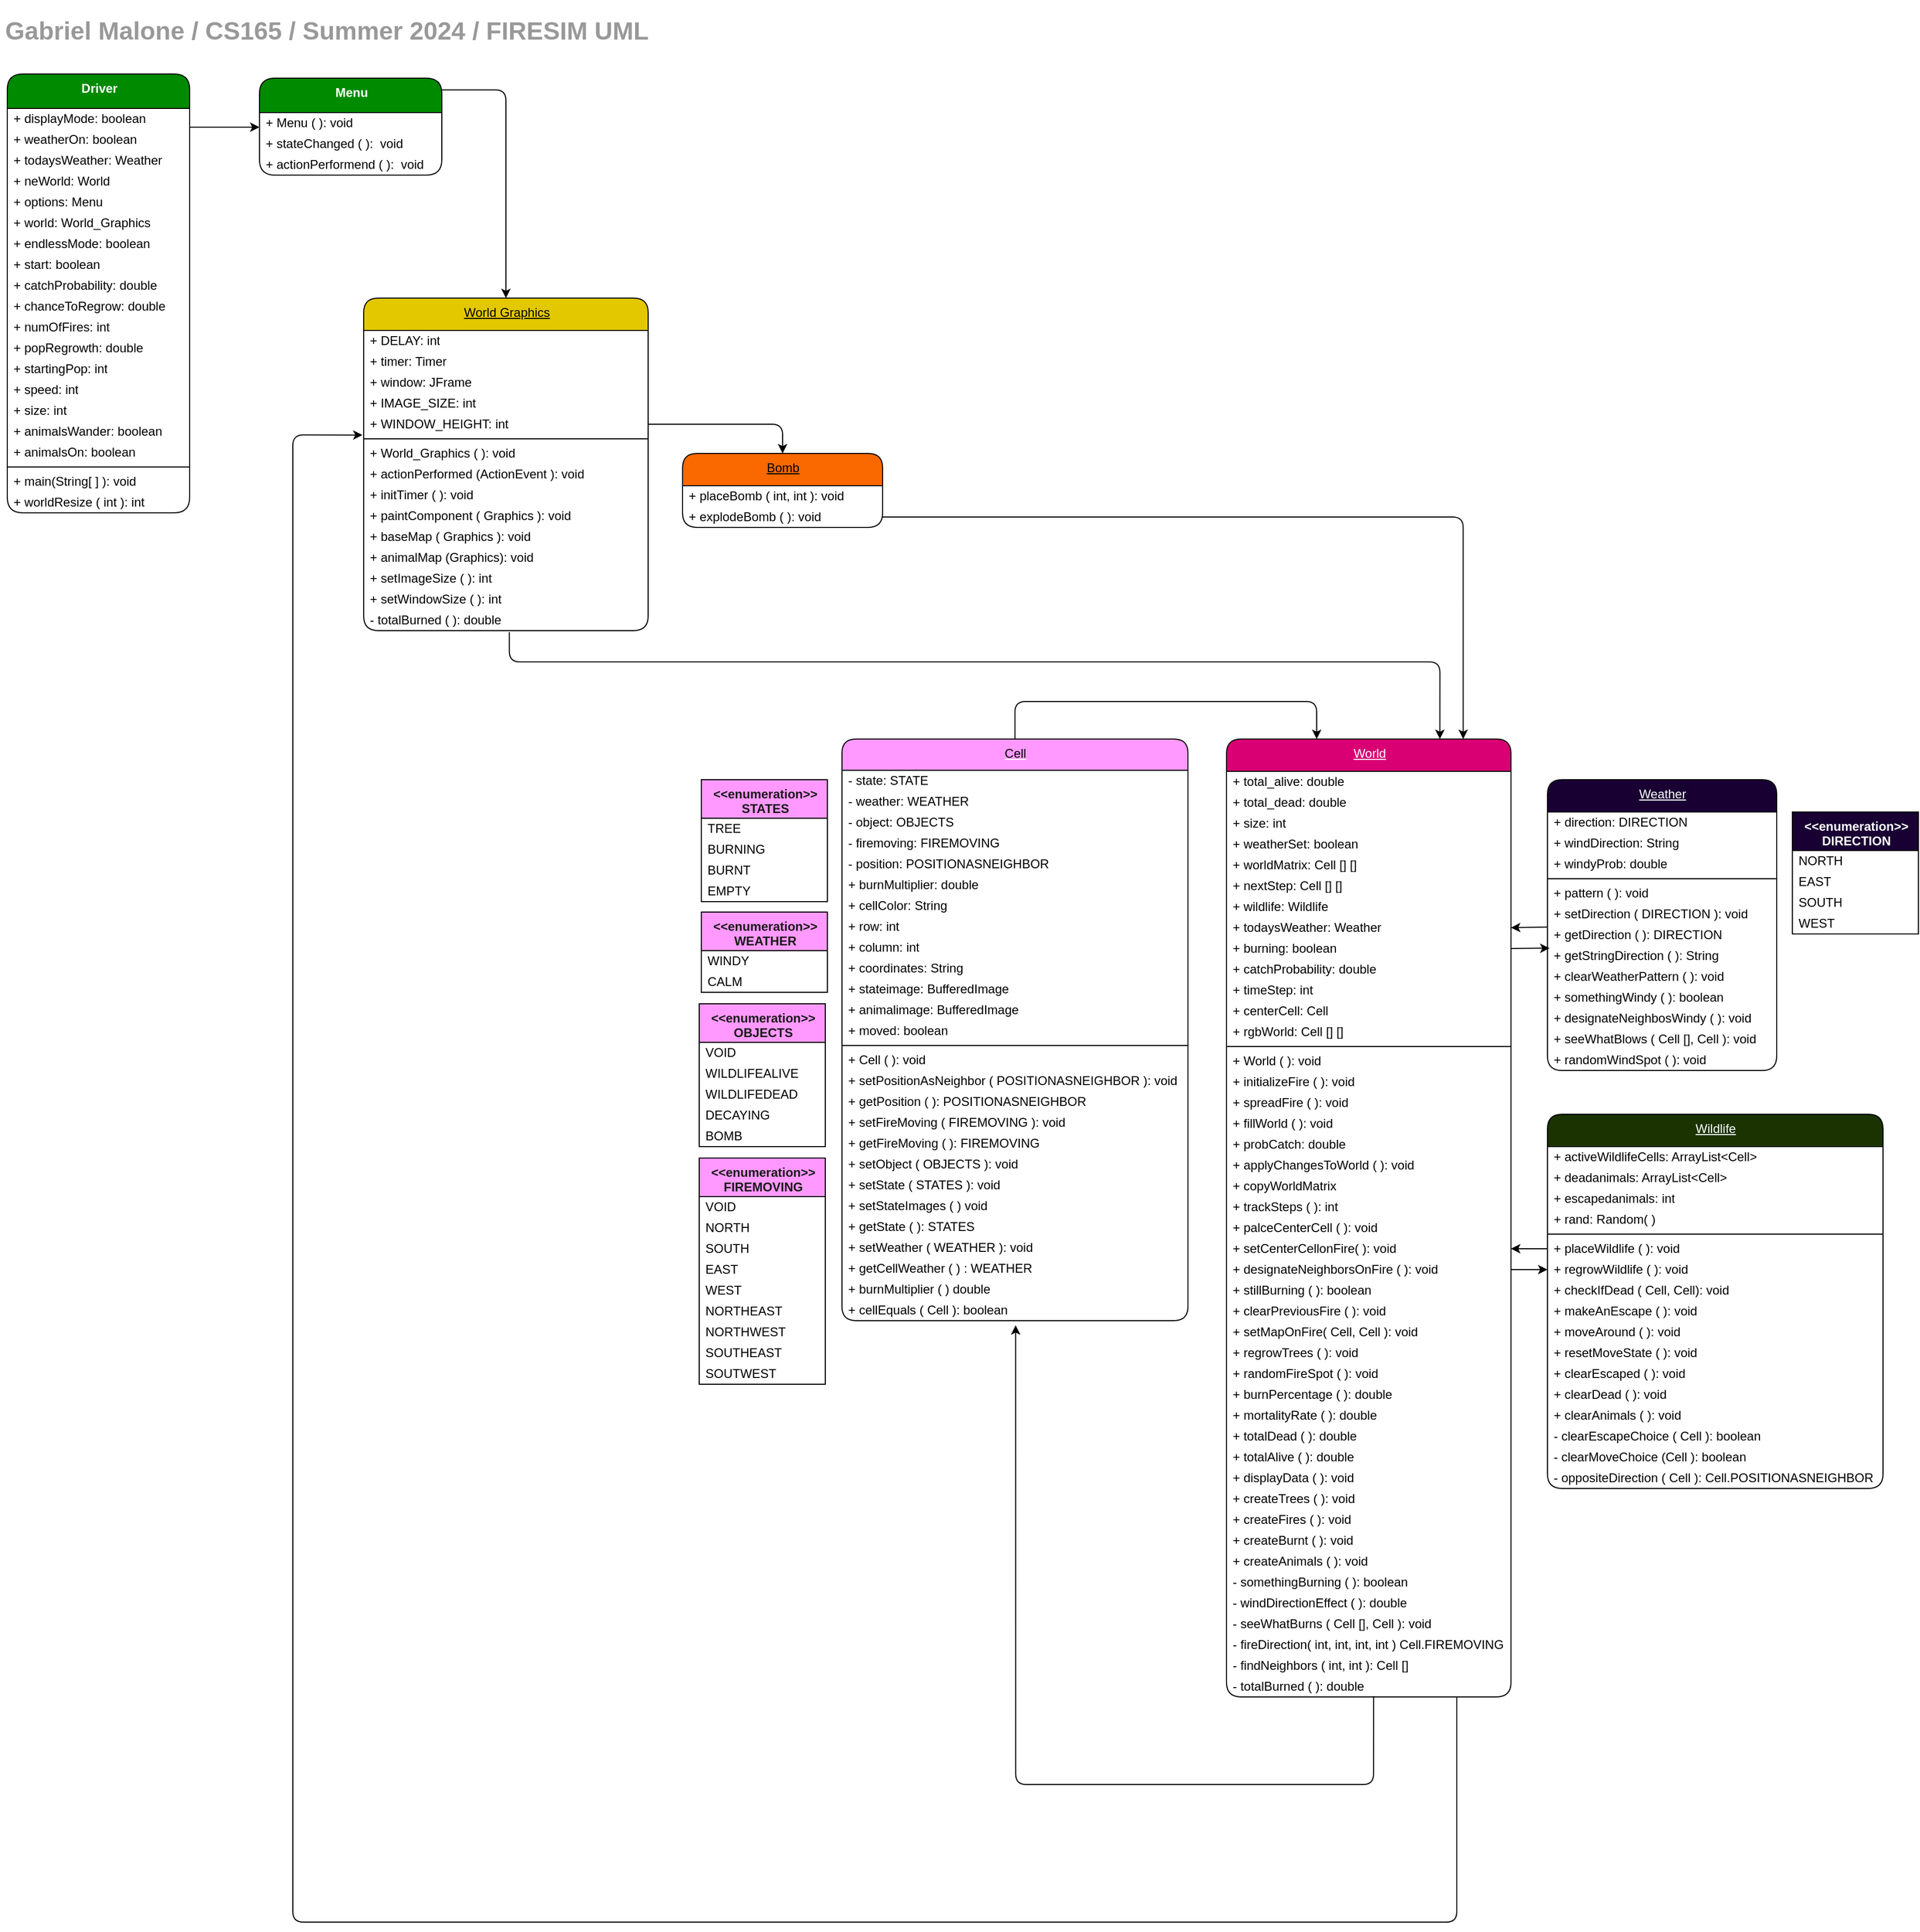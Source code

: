 <mxfile>
    <diagram id="UaGBfOgOZmbS1fEzo6CH" name="Page-1">
        <mxGraphModel dx="3282" dy="2104" grid="0" gridSize="9" guides="1" tooltips="1" connect="1" arrows="1" fold="1" page="1" pageScale="1" pageWidth="2500" pageHeight="2500" background="none" math="0" shadow="0">
            <root>
                <mxCell id="0"/>
                <mxCell id="1" parent="0"/>
                <mxCell id="286" style="edgeStyle=orthogonalEdgeStyle;html=1;strokeColor=default;elbow=vertical;" parent="1" source="22" target="140" edge="1">
                    <mxGeometry relative="1" as="geometry">
                        <Array as="points">
                            <mxPoint x="561" y="138"/>
                            <mxPoint x="561" y="138"/>
                        </Array>
                    </mxGeometry>
                </mxCell>
                <mxCell id="22" value="&lt;b&gt;Driver&lt;/b&gt;" style="swimlane;fontStyle=0;align=center;verticalAlign=top;childLayout=stackLayout;horizontal=1;startSize=33;horizontalStack=0;resizeParent=1;resizeParentMax=0;resizeLast=0;collapsible=0;marginBottom=0;html=1;fillColor=#008a00;fontColor=#ffffff;strokeColor=default;rounded=1;" parent="1" vertex="1">
                    <mxGeometry x="373" y="87" width="175" height="421" as="geometry"/>
                </mxCell>
                <mxCell id="545" value="+ displayMode: boolean" style="text;html=1;strokeColor=none;fillColor=none;align=left;verticalAlign=middle;spacingLeft=4;spacingRight=4;overflow=hidden;rotatable=0;points=[[0,0.5],[1,0.5]];portConstraint=eastwest;" parent="22" vertex="1">
                    <mxGeometry y="33" width="175" height="20" as="geometry"/>
                </mxCell>
                <mxCell id="549" value="+ weatherOn: boolean" style="text;html=1;strokeColor=none;fillColor=none;align=left;verticalAlign=middle;spacingLeft=4;spacingRight=4;overflow=hidden;rotatable=0;points=[[0,0.5],[1,0.5]];portConstraint=eastwest;" parent="22" vertex="1">
                    <mxGeometry y="53" width="175" height="20" as="geometry"/>
                </mxCell>
                <mxCell id="565" value="+ todaysWeather: Weather" style="text;html=1;strokeColor=none;fillColor=none;align=left;verticalAlign=middle;spacingLeft=4;spacingRight=4;overflow=hidden;rotatable=0;points=[[0,0.5],[1,0.5]];portConstraint=eastwest;" parent="22" vertex="1">
                    <mxGeometry y="73" width="175" height="20" as="geometry"/>
                </mxCell>
                <mxCell id="563" value="+ neWorld: World" style="text;html=1;strokeColor=none;fillColor=none;align=left;verticalAlign=middle;spacingLeft=4;spacingRight=4;overflow=hidden;rotatable=0;points=[[0,0.5],[1,0.5]];portConstraint=eastwest;" parent="22" vertex="1">
                    <mxGeometry y="93" width="175" height="20" as="geometry"/>
                </mxCell>
                <mxCell id="564" value="+ options: Menu" style="text;html=1;strokeColor=none;fillColor=none;align=left;verticalAlign=middle;spacingLeft=4;spacingRight=4;overflow=hidden;rotatable=0;points=[[0,0.5],[1,0.5]];portConstraint=eastwest;" parent="22" vertex="1">
                    <mxGeometry y="113" width="175" height="20" as="geometry"/>
                </mxCell>
                <mxCell id="562" value="+ world: World_Graphics" style="text;html=1;strokeColor=none;fillColor=none;align=left;verticalAlign=middle;spacingLeft=4;spacingRight=4;overflow=hidden;rotatable=0;points=[[0,0.5],[1,0.5]];portConstraint=eastwest;" parent="22" vertex="1">
                    <mxGeometry y="133" width="175" height="20" as="geometry"/>
                </mxCell>
                <mxCell id="550" value="+ endlessMode: boolean" style="text;html=1;strokeColor=none;fillColor=none;align=left;verticalAlign=middle;spacingLeft=4;spacingRight=4;overflow=hidden;rotatable=0;points=[[0,0.5],[1,0.5]];portConstraint=eastwest;" parent="22" vertex="1">
                    <mxGeometry y="153" width="175" height="20" as="geometry"/>
                </mxCell>
                <mxCell id="561" value="+ start: boolean" style="text;html=1;strokeColor=none;fillColor=none;align=left;verticalAlign=middle;spacingLeft=4;spacingRight=4;overflow=hidden;rotatable=0;points=[[0,0.5],[1,0.5]];portConstraint=eastwest;" parent="22" vertex="1">
                    <mxGeometry y="173" width="175" height="20" as="geometry"/>
                </mxCell>
                <mxCell id="560" value="+ catchProbability: double" style="text;html=1;strokeColor=none;fillColor=none;align=left;verticalAlign=middle;spacingLeft=4;spacingRight=4;overflow=hidden;rotatable=0;points=[[0,0.5],[1,0.5]];portConstraint=eastwest;" parent="22" vertex="1">
                    <mxGeometry y="193" width="175" height="20" as="geometry"/>
                </mxCell>
                <mxCell id="559" value="+ chanceToRegrow: double" style="text;html=1;strokeColor=none;fillColor=none;align=left;verticalAlign=middle;spacingLeft=4;spacingRight=4;overflow=hidden;rotatable=0;points=[[0,0.5],[1,0.5]];portConstraint=eastwest;" parent="22" vertex="1">
                    <mxGeometry y="213" width="175" height="20" as="geometry"/>
                </mxCell>
                <mxCell id="558" value="+ numOfFires: int" style="text;html=1;strokeColor=none;fillColor=none;align=left;verticalAlign=middle;spacingLeft=4;spacingRight=4;overflow=hidden;rotatable=0;points=[[0,0.5],[1,0.5]];portConstraint=eastwest;" parent="22" vertex="1">
                    <mxGeometry y="233" width="175" height="20" as="geometry"/>
                </mxCell>
                <mxCell id="557" value="+ popRegrowth: double" style="text;html=1;strokeColor=none;fillColor=none;align=left;verticalAlign=middle;spacingLeft=4;spacingRight=4;overflow=hidden;rotatable=0;points=[[0,0.5],[1,0.5]];portConstraint=eastwest;" parent="22" vertex="1">
                    <mxGeometry y="253" width="175" height="20" as="geometry"/>
                </mxCell>
                <mxCell id="556" value="+ startingPop: int" style="text;html=1;strokeColor=none;fillColor=none;align=left;verticalAlign=middle;spacingLeft=4;spacingRight=4;overflow=hidden;rotatable=0;points=[[0,0.5],[1,0.5]];portConstraint=eastwest;" parent="22" vertex="1">
                    <mxGeometry y="273" width="175" height="20" as="geometry"/>
                </mxCell>
                <mxCell id="555" value="+ speed: int" style="text;html=1;strokeColor=none;fillColor=none;align=left;verticalAlign=middle;spacingLeft=4;spacingRight=4;overflow=hidden;rotatable=0;points=[[0,0.5],[1,0.5]];portConstraint=eastwest;" parent="22" vertex="1">
                    <mxGeometry y="293" width="175" height="20" as="geometry"/>
                </mxCell>
                <mxCell id="554" value="+ size: int" style="text;html=1;strokeColor=none;fillColor=none;align=left;verticalAlign=middle;spacingLeft=4;spacingRight=4;overflow=hidden;rotatable=0;points=[[0,0.5],[1,0.5]];portConstraint=eastwest;" parent="22" vertex="1">
                    <mxGeometry y="313" width="175" height="20" as="geometry"/>
                </mxCell>
                <mxCell id="553" value="+ animalsWander: boolean" style="text;html=1;strokeColor=none;fillColor=none;align=left;verticalAlign=middle;spacingLeft=4;spacingRight=4;overflow=hidden;rotatable=0;points=[[0,0.5],[1,0.5]];portConstraint=eastwest;" parent="22" vertex="1">
                    <mxGeometry y="333" width="175" height="20" as="geometry"/>
                </mxCell>
                <mxCell id="551" value="+ animalsOn: boolean" style="text;html=1;strokeColor=none;fillColor=none;align=left;verticalAlign=middle;spacingLeft=4;spacingRight=4;overflow=hidden;rotatable=0;points=[[0,0.5],[1,0.5]];portConstraint=eastwest;" parent="22" vertex="1">
                    <mxGeometry y="353" width="175" height="20" as="geometry"/>
                </mxCell>
                <mxCell id="547" value="" style="line;strokeWidth=1;fillColor=none;align=left;verticalAlign=middle;spacingTop=-1;spacingLeft=3;spacingRight=3;rotatable=0;labelPosition=right;points=[];portConstraint=eastwest;" parent="22" vertex="1">
                    <mxGeometry y="373" width="175" height="8" as="geometry"/>
                </mxCell>
                <mxCell id="546" value="+ main(String[ ] ): void" style="text;html=1;strokeColor=none;fillColor=none;align=left;verticalAlign=middle;spacingLeft=4;spacingRight=4;overflow=hidden;rotatable=0;points=[[0,0.5],[1,0.5]];portConstraint=eastwest;" parent="22" vertex="1">
                    <mxGeometry y="381" width="175" height="20" as="geometry"/>
                </mxCell>
                <mxCell id="543" value="+ worldResize ( int ): int" style="text;html=1;strokeColor=none;fillColor=none;align=left;verticalAlign=middle;spacingLeft=4;spacingRight=4;overflow=hidden;rotatable=0;points=[[0,0.5],[1,0.5]];portConstraint=eastwest;" parent="22" vertex="1">
                    <mxGeometry y="401" width="175" height="20" as="geometry"/>
                </mxCell>
                <mxCell id="284" style="edgeStyle=orthogonalEdgeStyle;html=1;strokeColor=default;elbow=vertical;exitX=0.997;exitY=0.121;exitDx=0;exitDy=0;exitPerimeter=0;entryX=0.5;entryY=0;entryDx=0;entryDy=0;" parent="1" source="140" target="405" edge="1">
                    <mxGeometry relative="1" as="geometry">
                        <mxPoint x="1049" y="237" as="targetPoint"/>
                        <Array as="points">
                            <mxPoint x="852" y="102"/>
                        </Array>
                    </mxGeometry>
                </mxCell>
                <mxCell id="140" value="&lt;b&gt;Menu&lt;/b&gt;" style="swimlane;fontStyle=0;align=center;verticalAlign=top;childLayout=stackLayout;horizontal=1;startSize=33;horizontalStack=0;resizeParent=1;resizeParentMax=0;resizeLast=0;collapsible=0;marginBottom=0;html=1;fillColor=#008a00;fontColor=#ffffff;strokeColor=default;rounded=1;" parent="1" vertex="1">
                    <mxGeometry x="615" y="91" width="175" height="93" as="geometry"/>
                </mxCell>
                <mxCell id="141" value="+ Menu ( ): void" style="text;html=1;strokeColor=none;fillColor=none;align=left;verticalAlign=middle;spacingLeft=4;spacingRight=4;overflow=hidden;rotatable=0;points=[[0,0.5],[1,0.5]];portConstraint=eastwest;" parent="140" vertex="1">
                    <mxGeometry y="33" width="175" height="20" as="geometry"/>
                </mxCell>
                <mxCell id="144" value="+ stateChanged ( ):&amp;nbsp; void" style="text;html=1;strokeColor=none;fillColor=none;align=left;verticalAlign=middle;spacingLeft=4;spacingRight=4;overflow=hidden;rotatable=0;points=[[0,0.5],[1,0.5]];portConstraint=eastwest;" parent="140" vertex="1">
                    <mxGeometry y="53" width="175" height="20" as="geometry"/>
                </mxCell>
                <mxCell id="145" value="+ actionPerformend ( ):&amp;nbsp; void" style="text;html=1;strokeColor=none;fillColor=none;align=left;verticalAlign=middle;spacingLeft=4;spacingRight=4;overflow=hidden;rotatable=0;points=[[0,0.5],[1,0.5]];portConstraint=eastwest;" parent="140" vertex="1">
                    <mxGeometry y="73" width="175" height="20" as="geometry"/>
                </mxCell>
                <mxCell id="225" value="World" style="swimlane;fontStyle=4;align=center;verticalAlign=top;childLayout=stackLayout;horizontal=1;startSize=31;horizontalStack=0;resizeParent=1;resizeParentMax=0;resizeLast=0;collapsible=0;marginBottom=0;html=1;fillColor=#d80073;fontColor=#ffffff;strokeColor=default;rounded=1;" parent="1" vertex="1">
                    <mxGeometry x="1543" y="725" width="273" height="919" as="geometry"/>
                </mxCell>
                <mxCell id="232" value="+ total_alive: double" style="text;html=1;strokeColor=none;fillColor=none;align=left;verticalAlign=middle;spacingLeft=4;spacingRight=4;overflow=hidden;rotatable=0;points=[[0,0.5],[1,0.5]];portConstraint=eastwest;" parent="225" vertex="1">
                    <mxGeometry y="31" width="273" height="20" as="geometry"/>
                </mxCell>
                <mxCell id="233" value="+ total_dead: double" style="text;html=1;strokeColor=none;fillColor=none;align=left;verticalAlign=middle;spacingLeft=4;spacingRight=4;overflow=hidden;rotatable=0;points=[[0,0.5],[1,0.5]];portConstraint=eastwest;" parent="225" vertex="1">
                    <mxGeometry y="51" width="273" height="20" as="geometry"/>
                </mxCell>
                <mxCell id="234" value="+ size: int" style="text;html=1;strokeColor=none;fillColor=none;align=left;verticalAlign=middle;spacingLeft=4;spacingRight=4;overflow=hidden;rotatable=0;points=[[0,0.5],[1,0.5]];portConstraint=eastwest;" parent="225" vertex="1">
                    <mxGeometry y="71" width="273" height="20" as="geometry"/>
                </mxCell>
                <mxCell id="235" value="+ weatherSet: boolean" style="text;html=1;strokeColor=none;fillColor=none;align=left;verticalAlign=middle;spacingLeft=4;spacingRight=4;overflow=hidden;rotatable=0;points=[[0,0.5],[1,0.5]];portConstraint=eastwest;" parent="225" vertex="1">
                    <mxGeometry y="91" width="273" height="20" as="geometry"/>
                </mxCell>
                <mxCell id="236" value="+ worldMatrix: Cell [] []" style="text;html=1;strokeColor=none;fillColor=none;align=left;verticalAlign=middle;spacingLeft=4;spacingRight=4;overflow=hidden;rotatable=0;points=[[0,0.5],[1,0.5]];portConstraint=eastwest;" parent="225" vertex="1">
                    <mxGeometry y="111" width="273" height="20" as="geometry"/>
                </mxCell>
                <mxCell id="237" value="+ nextStep: Cell [] []" style="text;html=1;strokeColor=none;fillColor=none;align=left;verticalAlign=middle;spacingLeft=4;spacingRight=4;overflow=hidden;rotatable=0;points=[[0,0.5],[1,0.5]];portConstraint=eastwest;" parent="225" vertex="1">
                    <mxGeometry y="131" width="273" height="20" as="geometry"/>
                </mxCell>
                <mxCell id="244" value="+ wildlife: Wildlife" style="text;html=1;strokeColor=none;fillColor=none;align=left;verticalAlign=middle;spacingLeft=4;spacingRight=4;overflow=hidden;rotatable=0;points=[[0,0.5],[1,0.5]];portConstraint=eastwest;" parent="225" vertex="1">
                    <mxGeometry y="151" width="273" height="20" as="geometry"/>
                </mxCell>
                <mxCell id="243" value="+ todaysWeather: Weather" style="text;html=1;strokeColor=none;fillColor=none;align=left;verticalAlign=middle;spacingLeft=4;spacingRight=4;overflow=hidden;rotatable=0;points=[[0,0.5],[1,0.5]];portConstraint=eastwest;" parent="225" vertex="1">
                    <mxGeometry y="171" width="273" height="20" as="geometry"/>
                </mxCell>
                <mxCell id="242" value="+ burning: boolean" style="text;html=1;strokeColor=none;fillColor=none;align=left;verticalAlign=middle;spacingLeft=4;spacingRight=4;overflow=hidden;rotatable=0;points=[[0,0.5],[1,0.5]];portConstraint=eastwest;" parent="225" vertex="1">
                    <mxGeometry y="191" width="273" height="20" as="geometry"/>
                </mxCell>
                <mxCell id="241" value="+ catchProbability: double" style="text;html=1;strokeColor=none;fillColor=none;align=left;verticalAlign=middle;spacingLeft=4;spacingRight=4;overflow=hidden;rotatable=0;points=[[0,0.5],[1,0.5]];portConstraint=eastwest;" parent="225" vertex="1">
                    <mxGeometry y="211" width="273" height="20" as="geometry"/>
                </mxCell>
                <mxCell id="240" value="+ timeStep: int" style="text;html=1;strokeColor=none;fillColor=none;align=left;verticalAlign=middle;spacingLeft=4;spacingRight=4;overflow=hidden;rotatable=0;points=[[0,0.5],[1,0.5]];portConstraint=eastwest;" parent="225" vertex="1">
                    <mxGeometry y="231" width="273" height="20" as="geometry"/>
                </mxCell>
                <mxCell id="239" value="+ centerCell: Cell" style="text;html=1;strokeColor=none;fillColor=none;align=left;verticalAlign=middle;spacingLeft=4;spacingRight=4;overflow=hidden;rotatable=0;points=[[0,0.5],[1,0.5]];portConstraint=eastwest;" parent="225" vertex="1">
                    <mxGeometry y="251" width="273" height="20" as="geometry"/>
                </mxCell>
                <mxCell id="238" value="+ rgbWorld: Cell [] []" style="text;html=1;strokeColor=none;fillColor=none;align=left;verticalAlign=middle;spacingLeft=4;spacingRight=4;overflow=hidden;rotatable=0;points=[[0,0.5],[1,0.5]];portConstraint=eastwest;" parent="225" vertex="1">
                    <mxGeometry y="271" width="273" height="20" as="geometry"/>
                </mxCell>
                <mxCell id="227" value="" style="line;strokeWidth=1;fillColor=none;align=left;verticalAlign=middle;spacingTop=-1;spacingLeft=3;spacingRight=3;rotatable=0;labelPosition=right;points=[];portConstraint=eastwest;" parent="225" vertex="1">
                    <mxGeometry y="291" width="273" height="8" as="geometry"/>
                </mxCell>
                <mxCell id="228" value="+ World ( ): void" style="html=1;strokeColor=none;fillColor=none;align=left;verticalAlign=middle;spacingLeft=4;spacingRight=4;rotatable=0;points=[[0,0.5],[1,0.5]];resizeWidth=1;" parent="225" vertex="1">
                    <mxGeometry y="299" width="273" height="20" as="geometry"/>
                </mxCell>
                <mxCell id="246" value="+ initializeFire ( ): void" style="html=1;strokeColor=none;fillColor=none;align=left;verticalAlign=middle;spacingLeft=4;spacingRight=4;rotatable=0;points=[[0,0.5],[1,0.5]];resizeWidth=1;" parent="225" vertex="1">
                    <mxGeometry y="319" width="273" height="20" as="geometry"/>
                </mxCell>
                <mxCell id="247" value="+ spreadFire ( ): void" style="html=1;strokeColor=none;fillColor=none;align=left;verticalAlign=middle;spacingLeft=4;spacingRight=4;rotatable=0;points=[[0,0.5],[1,0.5]];resizeWidth=1;" parent="225" vertex="1">
                    <mxGeometry y="339" width="273" height="20" as="geometry"/>
                </mxCell>
                <mxCell id="248" value="+ fillWorld ( ): void" style="html=1;strokeColor=none;fillColor=none;align=left;verticalAlign=middle;spacingLeft=4;spacingRight=4;rotatable=0;points=[[0,0.5],[1,0.5]];resizeWidth=1;" parent="225" vertex="1">
                    <mxGeometry y="359" width="273" height="20" as="geometry"/>
                </mxCell>
                <mxCell id="249" value="+ probCatch: double" style="html=1;strokeColor=none;fillColor=none;align=left;verticalAlign=middle;spacingLeft=4;spacingRight=4;rotatable=0;points=[[0,0.5],[1,0.5]];resizeWidth=1;" parent="225" vertex="1">
                    <mxGeometry y="379" width="273" height="20" as="geometry"/>
                </mxCell>
                <mxCell id="250" value="+ applyChangesToWorld ( ): void" style="html=1;strokeColor=none;fillColor=none;align=left;verticalAlign=middle;spacingLeft=4;spacingRight=4;rotatable=0;points=[[0,0.5],[1,0.5]];resizeWidth=1;" parent="225" vertex="1">
                    <mxGeometry y="399" width="273" height="20" as="geometry"/>
                </mxCell>
                <mxCell id="251" value="+ copyWorldMatrix" style="html=1;strokeColor=none;fillColor=none;align=left;verticalAlign=middle;spacingLeft=4;spacingRight=4;rotatable=0;points=[[0,0.5],[1,0.5]];resizeWidth=1;" parent="225" vertex="1">
                    <mxGeometry y="419" width="273" height="20" as="geometry"/>
                </mxCell>
                <mxCell id="252" value="+ trackSteps ( ): int" style="html=1;strokeColor=none;fillColor=none;align=left;verticalAlign=middle;spacingLeft=4;spacingRight=4;rotatable=0;points=[[0,0.5],[1,0.5]];resizeWidth=1;" parent="225" vertex="1">
                    <mxGeometry y="439" width="273" height="20" as="geometry"/>
                </mxCell>
                <mxCell id="255" value="+ palceCenterCell ( ): void" style="html=1;strokeColor=none;fillColor=none;align=left;verticalAlign=middle;spacingLeft=4;spacingRight=4;rotatable=0;points=[[0,0.5],[1,0.5]];resizeWidth=1;" parent="225" vertex="1">
                    <mxGeometry y="459" width="273" height="20" as="geometry"/>
                </mxCell>
                <mxCell id="256" value="+ setCenterCellonFire( ): void" style="html=1;strokeColor=none;fillColor=none;align=left;verticalAlign=middle;spacingLeft=4;spacingRight=4;rotatable=0;points=[[0,0.5],[1,0.5]];resizeWidth=1;" parent="225" vertex="1">
                    <mxGeometry y="479" width="273" height="20" as="geometry"/>
                </mxCell>
                <mxCell id="257" value="+ designateNeighborsOnFire ( ): void" style="html=1;strokeColor=none;fillColor=none;align=left;verticalAlign=middle;spacingLeft=4;spacingRight=4;rotatable=0;points=[[0,0.5],[1,0.5]];resizeWidth=1;" parent="225" vertex="1">
                    <mxGeometry y="499" width="273" height="20" as="geometry"/>
                </mxCell>
                <mxCell id="264" value="+ stillBurning ( ): boolean" style="html=1;strokeColor=none;fillColor=none;align=left;verticalAlign=middle;spacingLeft=4;spacingRight=4;rotatable=0;points=[[0,0.5],[1,0.5]];resizeWidth=1;" parent="225" vertex="1">
                    <mxGeometry y="519" width="273" height="20" as="geometry"/>
                </mxCell>
                <mxCell id="265" value="+ clearPreviousFire ( ): void" style="html=1;strokeColor=none;fillColor=none;align=left;verticalAlign=middle;spacingLeft=4;spacingRight=4;rotatable=0;points=[[0,0.5],[1,0.5]];resizeWidth=1;" parent="225" vertex="1">
                    <mxGeometry y="539" width="273" height="20" as="geometry"/>
                </mxCell>
                <mxCell id="266" value="+ setMapOnFire( Cell, Cell ): void" style="html=1;strokeColor=none;fillColor=none;align=left;verticalAlign=middle;spacingLeft=4;spacingRight=4;rotatable=0;points=[[0,0.5],[1,0.5]];resizeWidth=1;" parent="225" vertex="1">
                    <mxGeometry y="559" width="273" height="20" as="geometry"/>
                </mxCell>
                <mxCell id="269" value="+ regrowTrees ( ): void" style="html=1;strokeColor=none;fillColor=none;align=left;verticalAlign=middle;spacingLeft=4;spacingRight=4;rotatable=0;points=[[0,0.5],[1,0.5]];resizeWidth=1;" parent="225" vertex="1">
                    <mxGeometry y="579" width="273" height="20" as="geometry"/>
                </mxCell>
                <mxCell id="270" value="+ randomFireSpot ( ): void" style="html=1;strokeColor=none;fillColor=none;align=left;verticalAlign=middle;spacingLeft=4;spacingRight=4;rotatable=0;points=[[0,0.5],[1,0.5]];resizeWidth=1;" parent="225" vertex="1">
                    <mxGeometry y="599" width="273" height="20" as="geometry"/>
                </mxCell>
                <mxCell id="272" value="+ burnPercentage ( ): double" style="html=1;strokeColor=none;fillColor=none;align=left;verticalAlign=middle;spacingLeft=4;spacingRight=4;rotatable=0;points=[[0,0.5],[1,0.5]];resizeWidth=1;" parent="225" vertex="1">
                    <mxGeometry y="619" width="273" height="20" as="geometry"/>
                </mxCell>
                <mxCell id="273" value="+ mortalityRate ( ): double" style="html=1;strokeColor=none;fillColor=none;align=left;verticalAlign=middle;spacingLeft=4;spacingRight=4;rotatable=0;points=[[0,0.5],[1,0.5]];resizeWidth=1;" parent="225" vertex="1">
                    <mxGeometry y="639" width="273" height="20" as="geometry"/>
                </mxCell>
                <mxCell id="274" value="+ totalDead ( ): double" style="html=1;strokeColor=none;fillColor=none;align=left;verticalAlign=middle;spacingLeft=4;spacingRight=4;rotatable=0;points=[[0,0.5],[1,0.5]];resizeWidth=1;" parent="225" vertex="1">
                    <mxGeometry y="659" width="273" height="20" as="geometry"/>
                </mxCell>
                <mxCell id="275" value="+ totalAlive ( ): double" style="html=1;strokeColor=none;fillColor=none;align=left;verticalAlign=middle;spacingLeft=4;spacingRight=4;rotatable=0;points=[[0,0.5],[1,0.5]];resizeWidth=1;" parent="225" vertex="1">
                    <mxGeometry y="679" width="273" height="20" as="geometry"/>
                </mxCell>
                <mxCell id="276" value="+ displayData ( ): void" style="html=1;strokeColor=none;fillColor=none;align=left;verticalAlign=middle;spacingLeft=4;spacingRight=4;rotatable=0;points=[[0,0.5],[1,0.5]];resizeWidth=1;" parent="225" vertex="1">
                    <mxGeometry y="699" width="273" height="20" as="geometry"/>
                </mxCell>
                <mxCell id="277" value="+ createTrees ( ): void" style="html=1;strokeColor=none;fillColor=none;align=left;verticalAlign=middle;spacingLeft=4;spacingRight=4;rotatable=0;points=[[0,0.5],[1,0.5]];resizeWidth=1;" parent="225" vertex="1">
                    <mxGeometry y="719" width="273" height="20" as="geometry"/>
                </mxCell>
                <mxCell id="278" value="+ createFires ( ): void" style="html=1;strokeColor=none;fillColor=none;align=left;verticalAlign=middle;spacingLeft=4;spacingRight=4;rotatable=0;points=[[0,0.5],[1,0.5]];resizeWidth=1;" parent="225" vertex="1">
                    <mxGeometry y="739" width="273" height="20" as="geometry"/>
                </mxCell>
                <mxCell id="279" value="+ createBurnt ( ): void" style="html=1;strokeColor=none;fillColor=none;align=left;verticalAlign=middle;spacingLeft=4;spacingRight=4;rotatable=0;points=[[0,0.5],[1,0.5]];resizeWidth=1;" parent="225" vertex="1">
                    <mxGeometry y="759" width="273" height="20" as="geometry"/>
                </mxCell>
                <mxCell id="280" value="+ createAnimals ( ): void" style="html=1;strokeColor=none;fillColor=none;align=left;verticalAlign=middle;spacingLeft=4;spacingRight=4;rotatable=0;points=[[0,0.5],[1,0.5]];resizeWidth=1;" parent="225" vertex="1">
                    <mxGeometry y="779" width="273" height="20" as="geometry"/>
                </mxCell>
                <mxCell id="253" value="- somethingBurning ( ): boolean" style="html=1;strokeColor=none;fillColor=none;align=left;verticalAlign=middle;spacingLeft=4;spacingRight=4;rotatable=0;points=[[0,0.5],[1,0.5]];resizeWidth=1;" parent="225" vertex="1">
                    <mxGeometry y="799" width="273" height="20" as="geometry"/>
                </mxCell>
                <mxCell id="258" value="- windDirectionEffect ( ): double" style="html=1;strokeColor=none;fillColor=none;align=left;verticalAlign=middle;spacingLeft=4;spacingRight=4;rotatable=0;points=[[0,0.5],[1,0.5]];resizeWidth=1;" parent="225" vertex="1">
                    <mxGeometry y="819" width="273" height="20" as="geometry"/>
                </mxCell>
                <mxCell id="259" value="- seeWhatBurns ( Cell [], Cell ): void" style="html=1;strokeColor=none;fillColor=none;align=left;verticalAlign=middle;spacingLeft=4;spacingRight=4;rotatable=0;points=[[0,0.5],[1,0.5]];resizeWidth=1;" parent="225" vertex="1">
                    <mxGeometry y="839" width="273" height="20" as="geometry"/>
                </mxCell>
                <mxCell id="267" value="- fireDirection( int, int, int, int ) Cell.FIREMOVING" style="html=1;strokeColor=none;fillColor=none;align=left;verticalAlign=middle;spacingLeft=4;spacingRight=4;rotatable=0;points=[[0,0.5],[1,0.5]];resizeWidth=1;" parent="225" vertex="1">
                    <mxGeometry y="859" width="273" height="20" as="geometry"/>
                </mxCell>
                <mxCell id="268" value="- findNeighbors ( int, int ): Cell []" style="html=1;strokeColor=none;fillColor=none;align=left;verticalAlign=middle;spacingLeft=4;spacingRight=4;rotatable=0;points=[[0,0.5],[1,0.5]];resizeWidth=1;" parent="225" vertex="1">
                    <mxGeometry y="879" width="273" height="20" as="geometry"/>
                </mxCell>
                <mxCell id="271" value="- totalBurned ( ): double" style="html=1;strokeColor=none;fillColor=none;align=left;verticalAlign=middle;spacingLeft=4;spacingRight=4;rotatable=0;points=[[0,0.5],[1,0.5]];resizeWidth=1;" parent="225" vertex="1">
                    <mxGeometry y="899" width="273" height="20" as="geometry"/>
                </mxCell>
                <mxCell id="372" style="edgeStyle=orthogonalEdgeStyle;html=1;entryX=0.317;entryY=0;entryDx=0;entryDy=0;entryPerimeter=0;strokeColor=default;elbow=vertical;exitX=0.5;exitY=0;exitDx=0;exitDy=0;" parent="1" source="287" target="225" edge="1">
                    <mxGeometry relative="1" as="geometry">
                        <Array as="points">
                            <mxPoint x="1340" y="689"/>
                            <mxPoint x="1630" y="689"/>
                        </Array>
                    </mxGeometry>
                </mxCell>
                <mxCell id="287" value="&lt;font color=&quot;#000000&quot;&gt;Cell&lt;/font&gt;" style="swimlane;fontStyle=4;align=center;verticalAlign=top;childLayout=stackLayout;horizontal=1;startSize=30;horizontalStack=0;resizeParent=1;resizeParentMax=0;resizeLast=0;collapsible=0;marginBottom=0;html=1;fillColor=#FF99FF;fontColor=#ffffff;strokeColor=default;rounded=1;" parent="1" vertex="1">
                    <mxGeometry x="1174" y="725" width="332" height="558" as="geometry"/>
                </mxCell>
                <mxCell id="336" value="- state: STATE" style="text;html=1;strokeColor=none;fillColor=none;align=left;verticalAlign=middle;spacingLeft=4;spacingRight=4;overflow=hidden;rotatable=0;points=[[0,0.5],[1,0.5]];portConstraint=eastwest;" parent="287" vertex="1">
                    <mxGeometry y="30" width="332" height="20" as="geometry"/>
                </mxCell>
                <mxCell id="337" value="- weather: WEATHER" style="text;html=1;strokeColor=none;fillColor=none;align=left;verticalAlign=middle;spacingLeft=4;spacingRight=4;overflow=hidden;rotatable=0;points=[[0,0.5],[1,0.5]];portConstraint=eastwest;" parent="287" vertex="1">
                    <mxGeometry y="50" width="332" height="20" as="geometry"/>
                </mxCell>
                <mxCell id="338" value="- object: OBJECTS" style="text;html=1;strokeColor=none;fillColor=none;align=left;verticalAlign=middle;spacingLeft=4;spacingRight=4;overflow=hidden;rotatable=0;points=[[0,0.5],[1,0.5]];portConstraint=eastwest;" parent="287" vertex="1">
                    <mxGeometry y="70" width="332" height="20" as="geometry"/>
                </mxCell>
                <mxCell id="339" value="- firemoving: FIREMOVING" style="text;html=1;strokeColor=none;fillColor=none;align=left;verticalAlign=middle;spacingLeft=4;spacingRight=4;overflow=hidden;rotatable=0;points=[[0,0.5],[1,0.5]];portConstraint=eastwest;" parent="287" vertex="1">
                    <mxGeometry y="90" width="332" height="20" as="geometry"/>
                </mxCell>
                <mxCell id="340" value="- position: POSITIONASNEIGHBOR" style="text;html=1;strokeColor=none;fillColor=none;align=left;verticalAlign=middle;spacingLeft=4;spacingRight=4;overflow=hidden;rotatable=0;points=[[0,0.5],[1,0.5]];portConstraint=eastwest;" parent="287" vertex="1">
                    <mxGeometry y="110" width="332" height="20" as="geometry"/>
                </mxCell>
                <mxCell id="341" value="+ burnMultiplier: double" style="text;html=1;strokeColor=none;fillColor=none;align=left;verticalAlign=middle;spacingLeft=4;spacingRight=4;overflow=hidden;rotatable=0;points=[[0,0.5],[1,0.5]];portConstraint=eastwest;" parent="287" vertex="1">
                    <mxGeometry y="130" width="332" height="20" as="geometry"/>
                </mxCell>
                <mxCell id="342" value="+ cellColor: String" style="text;html=1;strokeColor=none;fillColor=none;align=left;verticalAlign=middle;spacingLeft=4;spacingRight=4;overflow=hidden;rotatable=0;points=[[0,0.5],[1,0.5]];portConstraint=eastwest;" parent="287" vertex="1">
                    <mxGeometry y="150" width="332" height="20" as="geometry"/>
                </mxCell>
                <mxCell id="343" value="+ row: int" style="text;html=1;strokeColor=none;fillColor=none;align=left;verticalAlign=middle;spacingLeft=4;spacingRight=4;overflow=hidden;rotatable=0;points=[[0,0.5],[1,0.5]];portConstraint=eastwest;" parent="287" vertex="1">
                    <mxGeometry y="170" width="332" height="20" as="geometry"/>
                </mxCell>
                <mxCell id="344" value="+ column: int" style="text;html=1;strokeColor=none;fillColor=none;align=left;verticalAlign=middle;spacingLeft=4;spacingRight=4;overflow=hidden;rotatable=0;points=[[0,0.5],[1,0.5]];portConstraint=eastwest;" parent="287" vertex="1">
                    <mxGeometry y="190" width="332" height="20" as="geometry"/>
                </mxCell>
                <mxCell id="345" value="+ coordinates: String" style="text;html=1;strokeColor=none;fillColor=none;align=left;verticalAlign=middle;spacingLeft=4;spacingRight=4;overflow=hidden;rotatable=0;points=[[0,0.5],[1,0.5]];portConstraint=eastwest;" parent="287" vertex="1">
                    <mxGeometry y="210" width="332" height="20" as="geometry"/>
                </mxCell>
                <mxCell id="346" value="+ stateimage: BufferedImage" style="text;html=1;strokeColor=none;fillColor=none;align=left;verticalAlign=middle;spacingLeft=4;spacingRight=4;overflow=hidden;rotatable=0;points=[[0,0.5],[1,0.5]];portConstraint=eastwest;" parent="287" vertex="1">
                    <mxGeometry y="230" width="332" height="20" as="geometry"/>
                </mxCell>
                <mxCell id="347" value="+ animalimage: BufferedImage" style="text;html=1;strokeColor=none;fillColor=none;align=left;verticalAlign=middle;spacingLeft=4;spacingRight=4;overflow=hidden;rotatable=0;points=[[0,0.5],[1,0.5]];portConstraint=eastwest;" parent="287" vertex="1">
                    <mxGeometry y="250" width="332" height="20" as="geometry"/>
                </mxCell>
                <mxCell id="288" value="+ moved: boolean" style="text;html=1;strokeColor=none;fillColor=none;align=left;verticalAlign=middle;spacingLeft=4;spacingRight=4;overflow=hidden;rotatable=0;points=[[0,0.5],[1,0.5]];portConstraint=eastwest;" parent="287" vertex="1">
                    <mxGeometry y="270" width="332" height="20" as="geometry"/>
                </mxCell>
                <mxCell id="301" value="" style="line;strokeWidth=1;fillColor=none;align=left;verticalAlign=middle;spacingTop=-1;spacingLeft=3;spacingRight=3;rotatable=0;labelPosition=right;points=[];portConstraint=eastwest;" parent="287" vertex="1">
                    <mxGeometry y="290" width="332" height="8" as="geometry"/>
                </mxCell>
                <mxCell id="302" value="+ Cell ( ): void" style="html=1;strokeColor=none;fillColor=none;align=left;verticalAlign=middle;spacingLeft=4;spacingRight=4;rotatable=0;points=[[0,0.5],[1,0.5]];resizeWidth=1;" parent="287" vertex="1">
                    <mxGeometry y="298" width="332" height="20" as="geometry"/>
                </mxCell>
                <mxCell id="353" value="+ setPositionAsNeighbor ( POSITIONASNEIGHBOR ): void" style="html=1;strokeColor=none;fillColor=none;align=left;verticalAlign=middle;spacingLeft=4;spacingRight=4;rotatable=0;points=[[0,0.5],[1,0.5]];resizeWidth=1;" parent="287" vertex="1">
                    <mxGeometry y="318" width="332" height="20" as="geometry"/>
                </mxCell>
                <mxCell id="354" value="+ getPosition ( ): POSITIONASNEIGHBOR" style="html=1;strokeColor=none;fillColor=none;align=left;verticalAlign=middle;spacingLeft=4;spacingRight=4;rotatable=0;points=[[0,0.5],[1,0.5]];resizeWidth=1;" parent="287" vertex="1">
                    <mxGeometry y="338" width="332" height="20" as="geometry"/>
                </mxCell>
                <mxCell id="355" value="+ setFireMoving ( FIREMOVING ): void" style="html=1;strokeColor=none;fillColor=none;align=left;verticalAlign=middle;spacingLeft=4;spacingRight=4;rotatable=0;points=[[0,0.5],[1,0.5]];resizeWidth=1;" parent="287" vertex="1">
                    <mxGeometry y="358" width="332" height="20" as="geometry"/>
                </mxCell>
                <mxCell id="356" value="+ getFireMoving ( ): FIREMOVING" style="html=1;strokeColor=none;fillColor=none;align=left;verticalAlign=middle;spacingLeft=4;spacingRight=4;rotatable=0;points=[[0,0.5],[1,0.5]];resizeWidth=1;" parent="287" vertex="1">
                    <mxGeometry y="378" width="332" height="20" as="geometry"/>
                </mxCell>
                <mxCell id="357" value="+ setObject ( OBJECTS ): void" style="html=1;strokeColor=none;fillColor=none;align=left;verticalAlign=middle;spacingLeft=4;spacingRight=4;rotatable=0;points=[[0,0.5],[1,0.5]];resizeWidth=1;" parent="287" vertex="1">
                    <mxGeometry y="398" width="332" height="20" as="geometry"/>
                </mxCell>
                <mxCell id="358" value="+ setState ( STATES ): void" style="html=1;strokeColor=none;fillColor=none;align=left;verticalAlign=middle;spacingLeft=4;spacingRight=4;rotatable=0;points=[[0,0.5],[1,0.5]];resizeWidth=1;" parent="287" vertex="1">
                    <mxGeometry y="418" width="332" height="20" as="geometry"/>
                </mxCell>
                <mxCell id="359" value="+ setStateImages ( ) void" style="html=1;strokeColor=none;fillColor=none;align=left;verticalAlign=middle;spacingLeft=4;spacingRight=4;rotatable=0;points=[[0,0.5],[1,0.5]];resizeWidth=1;" parent="287" vertex="1">
                    <mxGeometry y="438" width="332" height="20" as="geometry"/>
                </mxCell>
                <mxCell id="360" value="+ getState ( ): STATES" style="html=1;strokeColor=none;fillColor=none;align=left;verticalAlign=middle;spacingLeft=4;spacingRight=4;rotatable=0;points=[[0,0.5],[1,0.5]];resizeWidth=1;" parent="287" vertex="1">
                    <mxGeometry y="458" width="332" height="20" as="geometry"/>
                </mxCell>
                <mxCell id="361" value="+ setWeather ( WEATHER ): void" style="html=1;strokeColor=none;fillColor=none;align=left;verticalAlign=middle;spacingLeft=4;spacingRight=4;rotatable=0;points=[[0,0.5],[1,0.5]];resizeWidth=1;" parent="287" vertex="1">
                    <mxGeometry y="478" width="332" height="20" as="geometry"/>
                </mxCell>
                <mxCell id="362" value="+ getCellWeather ( ) : WEATHER" style="html=1;strokeColor=none;fillColor=none;align=left;verticalAlign=middle;spacingLeft=4;spacingRight=4;rotatable=0;points=[[0,0.5],[1,0.5]];resizeWidth=1;" parent="287" vertex="1">
                    <mxGeometry y="498" width="332" height="20" as="geometry"/>
                </mxCell>
                <mxCell id="364" value="+ burnMultiplier ( ) double" style="html=1;strokeColor=none;fillColor=none;align=left;verticalAlign=middle;spacingLeft=4;spacingRight=4;rotatable=0;points=[[0,0.5],[1,0.5]];resizeWidth=1;" parent="287" vertex="1">
                    <mxGeometry y="518" width="332" height="20" as="geometry"/>
                </mxCell>
                <mxCell id="363" value="+ cellEquals ( Cell ): boolean" style="html=1;strokeColor=none;fillColor=none;align=left;verticalAlign=middle;spacingLeft=4;spacingRight=4;rotatable=0;points=[[0,0.5],[1,0.5]];resizeWidth=1;" parent="287" vertex="1">
                    <mxGeometry y="538" width="332" height="20" as="geometry"/>
                </mxCell>
                <mxCell id="373" style="edgeStyle=orthogonalEdgeStyle;html=1;entryX=0.502;entryY=1.221;entryDx=0;entryDy=0;entryPerimeter=0;strokeColor=default;elbow=vertical;exitX=0.517;exitY=0.965;exitDx=0;exitDy=0;exitPerimeter=0;" parent="1" source="271" target="363" edge="1">
                    <mxGeometry relative="1" as="geometry">
                        <Array as="points">
                            <mxPoint x="1684" y="1728"/>
                            <mxPoint x="1341" y="1728"/>
                        </Array>
                    </mxGeometry>
                </mxCell>
                <mxCell id="374" value="&lt;b&gt;&lt;font color=&quot;#1a1a1a&quot;&gt;&amp;lt;&amp;lt;enumeration&amp;gt;&amp;gt;&lt;br&gt;STATES&lt;/font&gt;&lt;br&gt;&lt;/b&gt;" style="swimlane;fontStyle=0;align=center;verticalAlign=top;childLayout=stackLayout;horizontal=1;startSize=37;horizontalStack=0;resizeParent=1;resizeParentMax=0;resizeLast=0;collapsible=0;marginBottom=0;html=1;fillColor=#FF99FF;strokeColor=default;fontColor=#ffffff;" parent="1" vertex="1">
                    <mxGeometry x="1039" y="764" width="121" height="117" as="geometry"/>
                </mxCell>
                <mxCell id="375" value="TREE" style="text;html=1;strokeColor=none;fillColor=none;align=left;verticalAlign=middle;spacingLeft=4;spacingRight=4;overflow=hidden;rotatable=0;points=[[0,0.5],[1,0.5]];portConstraint=eastwest;" parent="374" vertex="1">
                    <mxGeometry y="37" width="121" height="20" as="geometry"/>
                </mxCell>
                <mxCell id="376" value="BURNING" style="text;html=1;strokeColor=none;fillColor=none;align=left;verticalAlign=middle;spacingLeft=4;spacingRight=4;overflow=hidden;rotatable=0;points=[[0,0.5],[1,0.5]];portConstraint=eastwest;" parent="374" vertex="1">
                    <mxGeometry y="57" width="121" height="20" as="geometry"/>
                </mxCell>
                <mxCell id="378" value="BURNT" style="text;html=1;strokeColor=none;fillColor=none;align=left;verticalAlign=middle;spacingLeft=4;spacingRight=4;overflow=hidden;rotatable=0;points=[[0,0.5],[1,0.5]];portConstraint=eastwest;" parent="374" vertex="1">
                    <mxGeometry y="77" width="121" height="20" as="geometry"/>
                </mxCell>
                <mxCell id="377" value="EMPTY" style="text;html=1;strokeColor=none;fillColor=none;align=left;verticalAlign=middle;spacingLeft=4;spacingRight=4;overflow=hidden;rotatable=0;points=[[0,0.5],[1,0.5]];portConstraint=eastwest;" parent="374" vertex="1">
                    <mxGeometry y="97" width="121" height="20" as="geometry"/>
                </mxCell>
                <mxCell id="380" value="&lt;b&gt;&amp;lt;&amp;lt;enumeration&amp;gt;&amp;gt;&lt;br&gt;WEATHER&lt;br&gt;&lt;/b&gt;" style="swimlane;fontStyle=0;align=center;verticalAlign=top;childLayout=stackLayout;horizontal=1;startSize=37;horizontalStack=0;resizeParent=1;resizeParentMax=0;resizeLast=0;collapsible=0;marginBottom=0;html=1;fillColor=#FF99FF;strokeColor=default;fontColor=#1A1A1A;" parent="1" vertex="1">
                    <mxGeometry x="1039" y="891" width="121" height="77" as="geometry"/>
                </mxCell>
                <mxCell id="381" value="WINDY" style="text;html=1;strokeColor=none;fillColor=none;align=left;verticalAlign=middle;spacingLeft=4;spacingRight=4;overflow=hidden;rotatable=0;points=[[0,0.5],[1,0.5]];portConstraint=eastwest;" parent="380" vertex="1">
                    <mxGeometry y="37" width="121" height="20" as="geometry"/>
                </mxCell>
                <mxCell id="382" value="CALM" style="text;html=1;strokeColor=none;fillColor=none;align=left;verticalAlign=middle;spacingLeft=4;spacingRight=4;overflow=hidden;rotatable=0;points=[[0,0.5],[1,0.5]];portConstraint=eastwest;" parent="380" vertex="1">
                    <mxGeometry y="57" width="121" height="20" as="geometry"/>
                </mxCell>
                <mxCell id="386" value="&lt;b&gt;&amp;lt;&amp;lt;enumeration&amp;gt;&amp;gt;&lt;br&gt;OBJECTS&lt;br&gt;&lt;/b&gt;" style="swimlane;fontStyle=0;align=center;verticalAlign=top;childLayout=stackLayout;horizontal=1;startSize=37;horizontalStack=0;resizeParent=1;resizeParentMax=0;resizeLast=0;collapsible=0;marginBottom=0;html=1;fillColor=#FF99FF;strokeColor=default;fontColor=#1A1A1A;" parent="1" vertex="1">
                    <mxGeometry x="1037" y="979" width="121" height="137" as="geometry"/>
                </mxCell>
                <mxCell id="387" value="VOID" style="text;html=1;strokeColor=none;fillColor=none;align=left;verticalAlign=middle;spacingLeft=4;spacingRight=4;overflow=hidden;rotatable=0;points=[[0,0.5],[1,0.5]];portConstraint=eastwest;" parent="386" vertex="1">
                    <mxGeometry y="37" width="121" height="20" as="geometry"/>
                </mxCell>
                <mxCell id="388" value="WILDLIFEALIVE" style="text;html=1;strokeColor=none;fillColor=none;align=left;verticalAlign=middle;spacingLeft=4;spacingRight=4;overflow=hidden;rotatable=0;points=[[0,0.5],[1,0.5]];portConstraint=eastwest;" parent="386" vertex="1">
                    <mxGeometry y="57" width="121" height="20" as="geometry"/>
                </mxCell>
                <mxCell id="390" value="WILDLIFEDEAD" style="text;html=1;strokeColor=none;fillColor=none;align=left;verticalAlign=middle;spacingLeft=4;spacingRight=4;overflow=hidden;rotatable=0;points=[[0,0.5],[1,0.5]];portConstraint=eastwest;" parent="386" vertex="1">
                    <mxGeometry y="77" width="121" height="20" as="geometry"/>
                </mxCell>
                <mxCell id="391" value="DECAYING" style="text;html=1;strokeColor=none;fillColor=none;align=left;verticalAlign=middle;spacingLeft=4;spacingRight=4;overflow=hidden;rotatable=0;points=[[0,0.5],[1,0.5]];portConstraint=eastwest;" parent="386" vertex="1">
                    <mxGeometry y="97" width="121" height="20" as="geometry"/>
                </mxCell>
                <mxCell id="389" value="BOMB" style="text;html=1;strokeColor=none;fillColor=none;align=left;verticalAlign=middle;spacingLeft=4;spacingRight=4;overflow=hidden;rotatable=0;points=[[0,0.5],[1,0.5]];portConstraint=eastwest;" parent="386" vertex="1">
                    <mxGeometry y="117" width="121" height="20" as="geometry"/>
                </mxCell>
                <mxCell id="393" value="&lt;b&gt;&amp;lt;&amp;lt;enumeration&amp;gt;&amp;gt;&lt;br&gt;FIREMOVING&lt;br&gt;&lt;/b&gt;" style="swimlane;fontStyle=0;align=center;verticalAlign=top;childLayout=stackLayout;horizontal=1;startSize=37;horizontalStack=0;resizeParent=1;resizeParentMax=0;resizeLast=0;collapsible=0;marginBottom=0;html=1;fillColor=#FF99FF;strokeColor=default;fontColor=#1A1A1A;" parent="1" vertex="1">
                    <mxGeometry x="1037" y="1127" width="121" height="217" as="geometry"/>
                </mxCell>
                <mxCell id="394" value="VOID" style="text;html=1;strokeColor=none;fillColor=none;align=left;verticalAlign=middle;spacingLeft=4;spacingRight=4;overflow=hidden;rotatable=0;points=[[0,0.5],[1,0.5]];portConstraint=eastwest;" parent="393" vertex="1">
                    <mxGeometry y="37" width="121" height="20" as="geometry"/>
                </mxCell>
                <mxCell id="395" value="NORTH" style="text;html=1;strokeColor=none;fillColor=none;align=left;verticalAlign=middle;spacingLeft=4;spacingRight=4;overflow=hidden;rotatable=0;points=[[0,0.5],[1,0.5]];portConstraint=eastwest;" parent="393" vertex="1">
                    <mxGeometry y="57" width="121" height="20" as="geometry"/>
                </mxCell>
                <mxCell id="396" value="SOUTH" style="text;html=1;strokeColor=none;fillColor=none;align=left;verticalAlign=middle;spacingLeft=4;spacingRight=4;overflow=hidden;rotatable=0;points=[[0,0.5],[1,0.5]];portConstraint=eastwest;" parent="393" vertex="1">
                    <mxGeometry y="77" width="121" height="20" as="geometry"/>
                </mxCell>
                <mxCell id="399" value="EAST" style="text;html=1;strokeColor=none;fillColor=none;align=left;verticalAlign=middle;spacingLeft=4;spacingRight=4;overflow=hidden;rotatable=0;points=[[0,0.5],[1,0.5]];portConstraint=eastwest;" parent="393" vertex="1">
                    <mxGeometry y="97" width="121" height="20" as="geometry"/>
                </mxCell>
                <mxCell id="400" value="WEST" style="text;html=1;strokeColor=none;fillColor=none;align=left;verticalAlign=middle;spacingLeft=4;spacingRight=4;overflow=hidden;rotatable=0;points=[[0,0.5],[1,0.5]];portConstraint=eastwest;" parent="393" vertex="1">
                    <mxGeometry y="117" width="121" height="20" as="geometry"/>
                </mxCell>
                <mxCell id="401" value="NORTHEAST" style="text;html=1;strokeColor=none;fillColor=none;align=left;verticalAlign=middle;spacingLeft=4;spacingRight=4;overflow=hidden;rotatable=0;points=[[0,0.5],[1,0.5]];portConstraint=eastwest;" parent="393" vertex="1">
                    <mxGeometry y="137" width="121" height="20" as="geometry"/>
                </mxCell>
                <mxCell id="402" value="NORTHWEST" style="text;html=1;strokeColor=none;fillColor=none;align=left;verticalAlign=middle;spacingLeft=4;spacingRight=4;overflow=hidden;rotatable=0;points=[[0,0.5],[1,0.5]];portConstraint=eastwest;" parent="393" vertex="1">
                    <mxGeometry y="157" width="121" height="20" as="geometry"/>
                </mxCell>
                <mxCell id="403" value="SOUTHEAST" style="text;html=1;strokeColor=none;fillColor=none;align=left;verticalAlign=middle;spacingLeft=4;spacingRight=4;overflow=hidden;rotatable=0;points=[[0,0.5],[1,0.5]];portConstraint=eastwest;" parent="393" vertex="1">
                    <mxGeometry y="177" width="121" height="20" as="geometry"/>
                </mxCell>
                <mxCell id="397" value="SOUTWEST" style="text;html=1;strokeColor=none;fillColor=none;align=left;verticalAlign=middle;spacingLeft=4;spacingRight=4;overflow=hidden;rotatable=0;points=[[0,0.5],[1,0.5]];portConstraint=eastwest;" parent="393" vertex="1">
                    <mxGeometry y="197" width="121" height="20" as="geometry"/>
                </mxCell>
                <mxCell id="472" style="edgeStyle=orthogonalEdgeStyle;html=1;exitX=1;exitY=0.5;exitDx=0;exitDy=0;entryX=0.5;entryY=0;entryDx=0;entryDy=0;strokeColor=default;elbow=vertical;" parent="1" source="411" target="456" edge="1">
                    <mxGeometry relative="1" as="geometry">
                        <Array as="points">
                            <mxPoint x="1117" y="423"/>
                        </Array>
                    </mxGeometry>
                </mxCell>
                <mxCell id="405" value="World Graphics" style="swimlane;fontStyle=4;align=center;verticalAlign=top;childLayout=stackLayout;horizontal=1;startSize=31;horizontalStack=0;resizeParent=1;resizeParentMax=0;resizeLast=0;collapsible=0;marginBottom=0;html=1;fillColor=#e3c800;fontColor=#000000;strokeColor=default;rounded=1;" parent="1" vertex="1">
                    <mxGeometry x="715" y="302" width="273" height="319" as="geometry"/>
                </mxCell>
                <mxCell id="406" value="+ DELAY: int" style="text;html=1;strokeColor=none;fillColor=none;align=left;verticalAlign=middle;spacingLeft=4;spacingRight=4;overflow=hidden;rotatable=0;points=[[0,0.5],[1,0.5]];portConstraint=eastwest;" parent="405" vertex="1">
                    <mxGeometry y="31" width="273" height="20" as="geometry"/>
                </mxCell>
                <mxCell id="407" value="+ timer: Timer" style="text;html=1;strokeColor=none;fillColor=none;align=left;verticalAlign=middle;spacingLeft=4;spacingRight=4;overflow=hidden;rotatable=0;points=[[0,0.5],[1,0.5]];portConstraint=eastwest;" parent="405" vertex="1">
                    <mxGeometry y="51" width="273" height="20" as="geometry"/>
                </mxCell>
                <mxCell id="409" value="+ window: JFrame" style="text;html=1;strokeColor=none;fillColor=none;align=left;verticalAlign=middle;spacingLeft=4;spacingRight=4;overflow=hidden;rotatable=0;points=[[0,0.5],[1,0.5]];portConstraint=eastwest;" parent="405" vertex="1">
                    <mxGeometry y="71" width="273" height="20" as="geometry"/>
                </mxCell>
                <mxCell id="410" value="+ IMAGE_SIZE: int" style="text;html=1;strokeColor=none;fillColor=none;align=left;verticalAlign=middle;spacingLeft=4;spacingRight=4;overflow=hidden;rotatable=0;points=[[0,0.5],[1,0.5]];portConstraint=eastwest;" parent="405" vertex="1">
                    <mxGeometry y="91" width="273" height="20" as="geometry"/>
                </mxCell>
                <mxCell id="411" value="+ WINDOW_HEIGHT: int" style="text;html=1;strokeColor=none;fillColor=none;align=left;verticalAlign=middle;spacingLeft=4;spacingRight=4;overflow=hidden;rotatable=0;points=[[0,0.5],[1,0.5]];portConstraint=eastwest;" parent="405" vertex="1">
                    <mxGeometry y="111" width="273" height="20" as="geometry"/>
                </mxCell>
                <mxCell id="419" value="" style="line;strokeWidth=1;fillColor=none;align=left;verticalAlign=middle;spacingTop=-1;spacingLeft=3;spacingRight=3;rotatable=0;labelPosition=right;points=[];portConstraint=eastwest;" parent="405" vertex="1">
                    <mxGeometry y="131" width="273" height="8" as="geometry"/>
                </mxCell>
                <mxCell id="420" value="+ World_Graphics ( ): void" style="html=1;strokeColor=none;fillColor=none;align=left;verticalAlign=middle;spacingLeft=4;spacingRight=4;rotatable=0;points=[[0,0.5],[1,0.5]];resizeWidth=1;" parent="405" vertex="1">
                    <mxGeometry y="139" width="273" height="20" as="geometry"/>
                </mxCell>
                <mxCell id="421" value="+ actionPerformed (ActionEvent ): void" style="html=1;strokeColor=none;fillColor=none;align=left;verticalAlign=middle;spacingLeft=4;spacingRight=4;rotatable=0;points=[[0,0.5],[1,0.5]];resizeWidth=1;" parent="405" vertex="1">
                    <mxGeometry y="159" width="273" height="20" as="geometry"/>
                </mxCell>
                <mxCell id="422" value="+ initTimer ( ): void" style="html=1;strokeColor=none;fillColor=none;align=left;verticalAlign=middle;spacingLeft=4;spacingRight=4;rotatable=0;points=[[0,0.5],[1,0.5]];resizeWidth=1;" parent="405" vertex="1">
                    <mxGeometry y="179" width="273" height="20" as="geometry"/>
                </mxCell>
                <mxCell id="423" value="+ paintComponent ( Graphics ): void" style="html=1;strokeColor=none;fillColor=none;align=left;verticalAlign=middle;spacingLeft=4;spacingRight=4;rotatable=0;points=[[0,0.5],[1,0.5]];resizeWidth=1;" parent="405" vertex="1">
                    <mxGeometry y="199" width="273" height="20" as="geometry"/>
                </mxCell>
                <mxCell id="424" value="+ baseMap ( Graphics ): void" style="html=1;strokeColor=none;fillColor=none;align=left;verticalAlign=middle;spacingLeft=4;spacingRight=4;rotatable=0;points=[[0,0.5],[1,0.5]];resizeWidth=1;" parent="405" vertex="1">
                    <mxGeometry y="219" width="273" height="20" as="geometry"/>
                </mxCell>
                <mxCell id="425" value="+ animalMap (Graphics): void" style="html=1;strokeColor=none;fillColor=none;align=left;verticalAlign=middle;spacingLeft=4;spacingRight=4;rotatable=0;points=[[0,0.5],[1,0.5]];resizeWidth=1;" parent="405" vertex="1">
                    <mxGeometry y="239" width="273" height="20" as="geometry"/>
                </mxCell>
                <mxCell id="426" value="+ setImageSize ( ): int" style="html=1;strokeColor=none;fillColor=none;align=left;verticalAlign=middle;spacingLeft=4;spacingRight=4;rotatable=0;points=[[0,0.5],[1,0.5]];resizeWidth=1;" parent="405" vertex="1">
                    <mxGeometry y="259" width="273" height="20" as="geometry"/>
                </mxCell>
                <mxCell id="427" value="+ setWindowSize ( ): int" style="html=1;strokeColor=none;fillColor=none;align=left;verticalAlign=middle;spacingLeft=4;spacingRight=4;rotatable=0;points=[[0,0.5],[1,0.5]];resizeWidth=1;" parent="405" vertex="1">
                    <mxGeometry y="279" width="273" height="20" as="geometry"/>
                </mxCell>
                <mxCell id="450" value="- totalBurned ( ): double" style="html=1;strokeColor=none;fillColor=none;align=left;verticalAlign=middle;spacingLeft=4;spacingRight=4;rotatable=0;points=[[0,0.5],[1,0.5]];resizeWidth=1;" parent="405" vertex="1">
                    <mxGeometry y="299" width="273" height="20" as="geometry"/>
                </mxCell>
                <mxCell id="452" style="edgeStyle=orthogonalEdgeStyle;html=1;entryX=0.75;entryY=0;entryDx=0;entryDy=0;strokeColor=default;elbow=vertical;exitX=0.512;exitY=1.078;exitDx=0;exitDy=0;exitPerimeter=0;" parent="1" source="450" target="225" edge="1">
                    <mxGeometry relative="1" as="geometry">
                        <mxPoint x="1038" y="223" as="sourcePoint"/>
                        <Array as="points">
                            <mxPoint x="855" y="651"/>
                            <mxPoint x="1748" y="651"/>
                        </Array>
                    </mxGeometry>
                </mxCell>
                <mxCell id="456" value="Bomb" style="swimlane;fontStyle=4;align=center;verticalAlign=top;childLayout=stackLayout;horizontal=1;startSize=31;horizontalStack=0;resizeParent=1;resizeParentMax=0;resizeLast=0;collapsible=0;marginBottom=0;html=1;fillColor=#fa6800;fontColor=#000000;strokeColor=default;rounded=1;" parent="1" vertex="1">
                    <mxGeometry x="1021" y="451" width="192" height="71" as="geometry"/>
                </mxCell>
                <mxCell id="470" value="+ placeBomb ( int, int ): void&amp;nbsp;" style="html=1;strokeColor=none;fillColor=none;align=left;verticalAlign=middle;spacingLeft=4;spacingRight=4;rotatable=0;points=[[0,0.5],[1,0.5]];resizeWidth=1;" parent="456" vertex="1">
                    <mxGeometry y="31" width="192" height="20" as="geometry"/>
                </mxCell>
                <mxCell id="471" value="+ explodeBomb ( ): void" style="html=1;strokeColor=none;fillColor=none;align=left;verticalAlign=middle;spacingLeft=4;spacingRight=4;rotatable=0;points=[[0,0.5],[1,0.5]];resizeWidth=1;" parent="456" vertex="1">
                    <mxGeometry y="51" width="192" height="20" as="geometry"/>
                </mxCell>
                <mxCell id="475" style="edgeStyle=orthogonalEdgeStyle;html=1;entryX=0.832;entryY=0;entryDx=0;entryDy=0;entryPerimeter=0;strokeColor=default;elbow=vertical;" parent="1" source="471" target="225" edge="1">
                    <mxGeometry relative="1" as="geometry"/>
                </mxCell>
                <mxCell id="476" style="edgeStyle=orthogonalEdgeStyle;html=1;strokeColor=default;elbow=vertical;entryX=-0.004;entryY=1.016;entryDx=0;entryDy=0;entryPerimeter=0;" parent="1" source="271" target="411" edge="1">
                    <mxGeometry relative="1" as="geometry">
                        <mxPoint x="69" y="367" as="targetPoint"/>
                        <Array as="points">
                            <mxPoint x="1764" y="1860"/>
                            <mxPoint x="647" y="1860"/>
                            <mxPoint x="647" y="433"/>
                        </Array>
                    </mxGeometry>
                </mxCell>
                <mxCell id="536" style="edgeStyle=none;html=1;entryX=1;entryY=0.5;entryDx=0;entryDy=0;fontColor=#FFFFFF;" parent="1" source="478" target="243" edge="1">
                    <mxGeometry relative="1" as="geometry"/>
                </mxCell>
                <mxCell id="478" value="Weather" style="swimlane;fontStyle=4;align=center;verticalAlign=top;childLayout=stackLayout;horizontal=1;startSize=31;horizontalStack=0;resizeParent=1;resizeParentMax=0;resizeLast=0;collapsible=0;marginBottom=0;html=1;fillColor=#190033;strokeColor=default;rounded=1;fontColor=#ffffff;" parent="1" vertex="1">
                    <mxGeometry x="1851" y="764" width="220" height="279" as="geometry"/>
                </mxCell>
                <mxCell id="479" value="+ direction: DIRECTION" style="text;html=1;strokeColor=none;fillColor=none;align=left;verticalAlign=middle;spacingLeft=4;spacingRight=4;overflow=hidden;rotatable=0;points=[[0,0.5],[1,0.5]];portConstraint=eastwest;" parent="478" vertex="1">
                    <mxGeometry y="31" width="220" height="20" as="geometry"/>
                </mxCell>
                <mxCell id="480" value="+ windDirection: String" style="text;html=1;strokeColor=none;fillColor=none;align=left;verticalAlign=middle;spacingLeft=4;spacingRight=4;overflow=hidden;rotatable=0;points=[[0,0.5],[1,0.5]];portConstraint=eastwest;" parent="478" vertex="1">
                    <mxGeometry y="51" width="220" height="20" as="geometry"/>
                </mxCell>
                <mxCell id="481" value="+ windyProb: double" style="text;html=1;strokeColor=none;fillColor=none;align=left;verticalAlign=middle;spacingLeft=4;spacingRight=4;overflow=hidden;rotatable=0;points=[[0,0.5],[1,0.5]];portConstraint=eastwest;" parent="478" vertex="1">
                    <mxGeometry y="71" width="220" height="20" as="geometry"/>
                </mxCell>
                <mxCell id="484" value="" style="line;strokeWidth=1;fillColor=none;align=left;verticalAlign=middle;spacingTop=-1;spacingLeft=3;spacingRight=3;rotatable=0;labelPosition=right;points=[];portConstraint=eastwest;" parent="478" vertex="1">
                    <mxGeometry y="91" width="220" height="8" as="geometry"/>
                </mxCell>
                <mxCell id="485" value="+ pattern ( ): void&amp;nbsp;" style="html=1;strokeColor=none;fillColor=none;align=left;verticalAlign=middle;spacingLeft=4;spacingRight=4;rotatable=0;points=[[0,0.5],[1,0.5]];resizeWidth=1;" parent="478" vertex="1">
                    <mxGeometry y="99" width="220" height="20" as="geometry"/>
                </mxCell>
                <mxCell id="486" value="+ setDirection ( DIRECTION ): void" style="html=1;strokeColor=none;fillColor=none;align=left;verticalAlign=middle;spacingLeft=4;spacingRight=4;rotatable=0;points=[[0,0.5],[1,0.5]];resizeWidth=1;" parent="478" vertex="1">
                    <mxGeometry y="119" width="220" height="20" as="geometry"/>
                </mxCell>
                <mxCell id="487" value="+ getDirection ( ): DIRECTION" style="html=1;strokeColor=none;fillColor=none;align=left;verticalAlign=middle;spacingLeft=4;spacingRight=4;rotatable=0;points=[[0,0.5],[1,0.5]];resizeWidth=1;" parent="478" vertex="1">
                    <mxGeometry y="139" width="220" height="20" as="geometry"/>
                </mxCell>
                <mxCell id="488" value="+ getStringDirection ( ): String" style="html=1;strokeColor=none;fillColor=none;align=left;verticalAlign=middle;spacingLeft=4;spacingRight=4;rotatable=0;points=[[0,0.5],[1,0.5]];resizeWidth=1;" parent="478" vertex="1">
                    <mxGeometry y="159" width="220" height="20" as="geometry"/>
                </mxCell>
                <mxCell id="489" value="+ clearWeatherPattern ( ): void" style="html=1;strokeColor=none;fillColor=none;align=left;verticalAlign=middle;spacingLeft=4;spacingRight=4;rotatable=0;points=[[0,0.5],[1,0.5]];resizeWidth=1;" parent="478" vertex="1">
                    <mxGeometry y="179" width="220" height="20" as="geometry"/>
                </mxCell>
                <mxCell id="490" value="+ somethingWindy ( ): boolean" style="html=1;strokeColor=none;fillColor=none;align=left;verticalAlign=middle;spacingLeft=4;spacingRight=4;rotatable=0;points=[[0,0.5],[1,0.5]];resizeWidth=1;" parent="478" vertex="1">
                    <mxGeometry y="199" width="220" height="20" as="geometry"/>
                </mxCell>
                <mxCell id="492" value="+ designateNeighbosWindy ( ): void" style="html=1;strokeColor=none;fillColor=none;align=left;verticalAlign=middle;spacingLeft=4;spacingRight=4;rotatable=0;points=[[0,0.5],[1,0.5]];resizeWidth=1;" parent="478" vertex="1">
                    <mxGeometry y="219" width="220" height="20" as="geometry"/>
                </mxCell>
                <mxCell id="493" value="+ seeWhatBlows ( Cell [], Cell ): void" style="html=1;strokeColor=none;fillColor=none;align=left;verticalAlign=middle;spacingLeft=4;spacingRight=4;rotatable=0;points=[[0,0.5],[1,0.5]];resizeWidth=1;" parent="478" vertex="1">
                    <mxGeometry y="239" width="220" height="20" as="geometry"/>
                </mxCell>
                <mxCell id="523" value="+ randomWindSpot ( ): void" style="html=1;strokeColor=none;fillColor=none;align=left;verticalAlign=middle;spacingLeft=4;spacingRight=4;rotatable=0;points=[[0,0.5],[1,0.5]];resizeWidth=1;" parent="478" vertex="1">
                    <mxGeometry y="259" width="220" height="20" as="geometry"/>
                </mxCell>
                <mxCell id="494" value="Wildlife" style="swimlane;fontStyle=4;align=center;verticalAlign=top;childLayout=stackLayout;horizontal=1;startSize=31;horizontalStack=0;resizeParent=1;resizeParentMax=0;resizeLast=0;collapsible=0;marginBottom=0;html=1;fillColor=#1A3300;fontColor=#ffffff;strokeColor=default;rounded=1;" parent="1" vertex="1">
                    <mxGeometry x="1851" y="1085" width="322" height="359" as="geometry"/>
                </mxCell>
                <mxCell id="495" value="+ activeWildlifeCells: ArrayList&amp;lt;Cell&amp;gt;" style="text;html=1;strokeColor=none;fillColor=none;align=left;verticalAlign=middle;spacingLeft=4;spacingRight=4;overflow=hidden;rotatable=0;points=[[0,0.5],[1,0.5]];portConstraint=eastwest;" parent="494" vertex="1">
                    <mxGeometry y="31" width="322" height="20" as="geometry"/>
                </mxCell>
                <mxCell id="496" value="+ deadanimals: ArrayList&amp;lt;Cell&amp;gt;&amp;nbsp;" style="text;html=1;strokeColor=none;fillColor=none;align=left;verticalAlign=middle;spacingLeft=4;spacingRight=4;overflow=hidden;rotatable=0;points=[[0,0.5],[1,0.5]];portConstraint=eastwest;" parent="494" vertex="1">
                    <mxGeometry y="51" width="322" height="20" as="geometry"/>
                </mxCell>
                <mxCell id="497" value="+ escapedanimals: int" style="text;html=1;strokeColor=none;fillColor=none;align=left;verticalAlign=middle;spacingLeft=4;spacingRight=4;overflow=hidden;rotatable=0;points=[[0,0.5],[1,0.5]];portConstraint=eastwest;" parent="494" vertex="1">
                    <mxGeometry y="71" width="322" height="20" as="geometry"/>
                </mxCell>
                <mxCell id="499" value="+ rand: Random( )" style="text;html=1;strokeColor=none;fillColor=none;align=left;verticalAlign=middle;spacingLeft=4;spacingRight=4;overflow=hidden;rotatable=0;points=[[0,0.5],[1,0.5]];portConstraint=eastwest;" parent="494" vertex="1">
                    <mxGeometry y="91" width="322" height="20" as="geometry"/>
                </mxCell>
                <mxCell id="500" value="" style="line;strokeWidth=1;fillColor=none;align=left;verticalAlign=middle;spacingTop=-1;spacingLeft=3;spacingRight=3;rotatable=0;labelPosition=right;points=[];portConstraint=eastwest;" parent="494" vertex="1">
                    <mxGeometry y="111" width="322" height="8" as="geometry"/>
                </mxCell>
                <mxCell id="501" value="+ placeWildlife ( ): void" style="html=1;strokeColor=none;fillColor=none;align=left;verticalAlign=middle;spacingLeft=4;spacingRight=4;rotatable=0;points=[[0,0.5],[1,0.5]];resizeWidth=1;" parent="494" vertex="1">
                    <mxGeometry y="119" width="322" height="20" as="geometry"/>
                </mxCell>
                <mxCell id="502" value="+ regrowWildlife ( ): void" style="html=1;strokeColor=none;fillColor=none;align=left;verticalAlign=middle;spacingLeft=4;spacingRight=4;rotatable=0;points=[[0,0.5],[1,0.5]];resizeWidth=1;" parent="494" vertex="1">
                    <mxGeometry y="139" width="322" height="20" as="geometry"/>
                </mxCell>
                <mxCell id="503" value="+ checkIfDead ( Cell, Cell): void" style="html=1;strokeColor=none;fillColor=none;align=left;verticalAlign=middle;spacingLeft=4;spacingRight=4;rotatable=0;points=[[0,0.5],[1,0.5]];resizeWidth=1;" parent="494" vertex="1">
                    <mxGeometry y="159" width="322" height="20" as="geometry"/>
                </mxCell>
                <mxCell id="504" value="+ makeAnEscape ( ): void" style="html=1;strokeColor=none;fillColor=none;align=left;verticalAlign=middle;spacingLeft=4;spacingRight=4;rotatable=0;points=[[0,0.5],[1,0.5]];resizeWidth=1;" parent="494" vertex="1">
                    <mxGeometry y="179" width="322" height="20" as="geometry"/>
                </mxCell>
                <mxCell id="505" value="+ moveAround ( ): void" style="html=1;strokeColor=none;fillColor=none;align=left;verticalAlign=middle;spacingLeft=4;spacingRight=4;rotatable=0;points=[[0,0.5],[1,0.5]];resizeWidth=1;" parent="494" vertex="1">
                    <mxGeometry y="199" width="322" height="20" as="geometry"/>
                </mxCell>
                <mxCell id="506" value="+ resetMoveState ( ): void" style="html=1;strokeColor=none;fillColor=none;align=left;verticalAlign=middle;spacingLeft=4;spacingRight=4;rotatable=0;points=[[0,0.5],[1,0.5]];resizeWidth=1;" parent="494" vertex="1">
                    <mxGeometry y="219" width="322" height="20" as="geometry"/>
                </mxCell>
                <mxCell id="507" value="+ clearEscaped ( ): void" style="html=1;strokeColor=none;fillColor=none;align=left;verticalAlign=middle;spacingLeft=4;spacingRight=4;rotatable=0;points=[[0,0.5],[1,0.5]];resizeWidth=1;" parent="494" vertex="1">
                    <mxGeometry y="239" width="322" height="20" as="geometry"/>
                </mxCell>
                <mxCell id="527" value="+ clearDead ( ): void" style="html=1;strokeColor=none;fillColor=none;align=left;verticalAlign=middle;spacingLeft=4;spacingRight=4;rotatable=0;points=[[0,0.5],[1,0.5]];resizeWidth=1;" parent="494" vertex="1">
                    <mxGeometry y="259" width="322" height="20" as="geometry"/>
                </mxCell>
                <mxCell id="529" value="+ clearAnimals ( ): void" style="html=1;strokeColor=none;fillColor=none;align=left;verticalAlign=middle;spacingLeft=4;spacingRight=4;rotatable=0;points=[[0,0.5],[1,0.5]];resizeWidth=1;" parent="494" vertex="1">
                    <mxGeometry y="279" width="322" height="20" as="geometry"/>
                </mxCell>
                <mxCell id="508" value="- clearEscapeChoice ( Cell ): boolean" style="html=1;strokeColor=none;fillColor=none;align=left;verticalAlign=middle;spacingLeft=4;spacingRight=4;rotatable=0;points=[[0,0.5],[1,0.5]];resizeWidth=1;" parent="494" vertex="1">
                    <mxGeometry y="299" width="322" height="20" as="geometry"/>
                </mxCell>
                <mxCell id="509" value="- clearMoveChoice (Cell ): boolean" style="html=1;strokeColor=none;fillColor=none;align=left;verticalAlign=middle;spacingLeft=4;spacingRight=4;rotatable=0;points=[[0,0.5],[1,0.5]];resizeWidth=1;" parent="494" vertex="1">
                    <mxGeometry y="319" width="322" height="20" as="geometry"/>
                </mxCell>
                <mxCell id="530" value="- oppositeDirection ( Cell ): Cell.POSITIONASNEIGHBOR" style="html=1;strokeColor=none;fillColor=none;align=left;verticalAlign=middle;spacingLeft=4;spacingRight=4;rotatable=0;points=[[0,0.5],[1,0.5]];resizeWidth=1;" parent="494" vertex="1">
                    <mxGeometry y="339" width="322" height="20" as="geometry"/>
                </mxCell>
                <mxCell id="517" value="&lt;b&gt;&amp;lt;&amp;lt;enumeration&amp;gt;&amp;gt;&lt;br&gt;DIRECTION&lt;br&gt;&lt;/b&gt;" style="swimlane;fontStyle=0;align=center;verticalAlign=top;childLayout=stackLayout;horizontal=1;startSize=37;horizontalStack=0;resizeParent=1;resizeParentMax=0;resizeLast=0;collapsible=0;marginBottom=0;html=1;fillColor=#190033;strokeColor=default;fontColor=#ffffff;" parent="1" vertex="1">
                    <mxGeometry x="2086" y="795" width="121" height="117" as="geometry"/>
                </mxCell>
                <mxCell id="518" value="NORTH" style="text;html=1;strokeColor=none;fillColor=none;align=left;verticalAlign=middle;spacingLeft=4;spacingRight=4;overflow=hidden;rotatable=0;points=[[0,0.5],[1,0.5]];portConstraint=eastwest;" parent="517" vertex="1">
                    <mxGeometry y="37" width="121" height="20" as="geometry"/>
                </mxCell>
                <mxCell id="519" value="EAST" style="text;html=1;strokeColor=none;fillColor=none;align=left;verticalAlign=middle;spacingLeft=4;spacingRight=4;overflow=hidden;rotatable=0;points=[[0,0.5],[1,0.5]];portConstraint=eastwest;" parent="517" vertex="1">
                    <mxGeometry y="57" width="121" height="20" as="geometry"/>
                </mxCell>
                <mxCell id="520" value="SOUTH" style="text;html=1;strokeColor=none;fillColor=none;align=left;verticalAlign=middle;spacingLeft=4;spacingRight=4;overflow=hidden;rotatable=0;points=[[0,0.5],[1,0.5]];portConstraint=eastwest;" parent="517" vertex="1">
                    <mxGeometry y="77" width="121" height="20" as="geometry"/>
                </mxCell>
                <mxCell id="521" value="WEST" style="text;html=1;strokeColor=none;fillColor=none;align=left;verticalAlign=middle;spacingLeft=4;spacingRight=4;overflow=hidden;rotatable=0;points=[[0,0.5],[1,0.5]];portConstraint=eastwest;" parent="517" vertex="1">
                    <mxGeometry y="97" width="121" height="20" as="geometry"/>
                </mxCell>
                <mxCell id="537" style="edgeStyle=none;html=1;exitX=1;exitY=0.5;exitDx=0;exitDy=0;entryX=0.009;entryY=0.131;entryDx=0;entryDy=0;entryPerimeter=0;fontColor=#FFFFFF;" parent="1" source="242" target="488" edge="1">
                    <mxGeometry relative="1" as="geometry"/>
                </mxCell>
                <mxCell id="538" style="edgeStyle=none;html=1;exitX=0;exitY=0.5;exitDx=0;exitDy=0;entryX=1;entryY=0.5;entryDx=0;entryDy=0;fontColor=#FFFFFF;" parent="1" source="501" target="256" edge="1">
                    <mxGeometry relative="1" as="geometry"/>
                </mxCell>
                <mxCell id="540" style="edgeStyle=none;html=1;exitX=1;exitY=0.5;exitDx=0;exitDy=0;entryX=0;entryY=0.5;entryDx=0;entryDy=0;fontColor=#FFFFFF;" parent="1" source="257" target="502" edge="1">
                    <mxGeometry relative="1" as="geometry"/>
                </mxCell>
                <mxCell id="567" value="&lt;h1&gt;Gabriel Malone / CS165 / Summer 2024 / FIRESIM UML&lt;/h1&gt;" style="text;html=1;strokeColor=none;fillColor=none;spacing=5;spacingTop=-20;whiteSpace=wrap;overflow=hidden;rounded=0;fontColor=#999999;" vertex="1" parent="1">
                    <mxGeometry x="366" y="26" width="635" height="37" as="geometry"/>
                </mxCell>
            </root>
        </mxGraphModel>
    </diagram>
</mxfile>